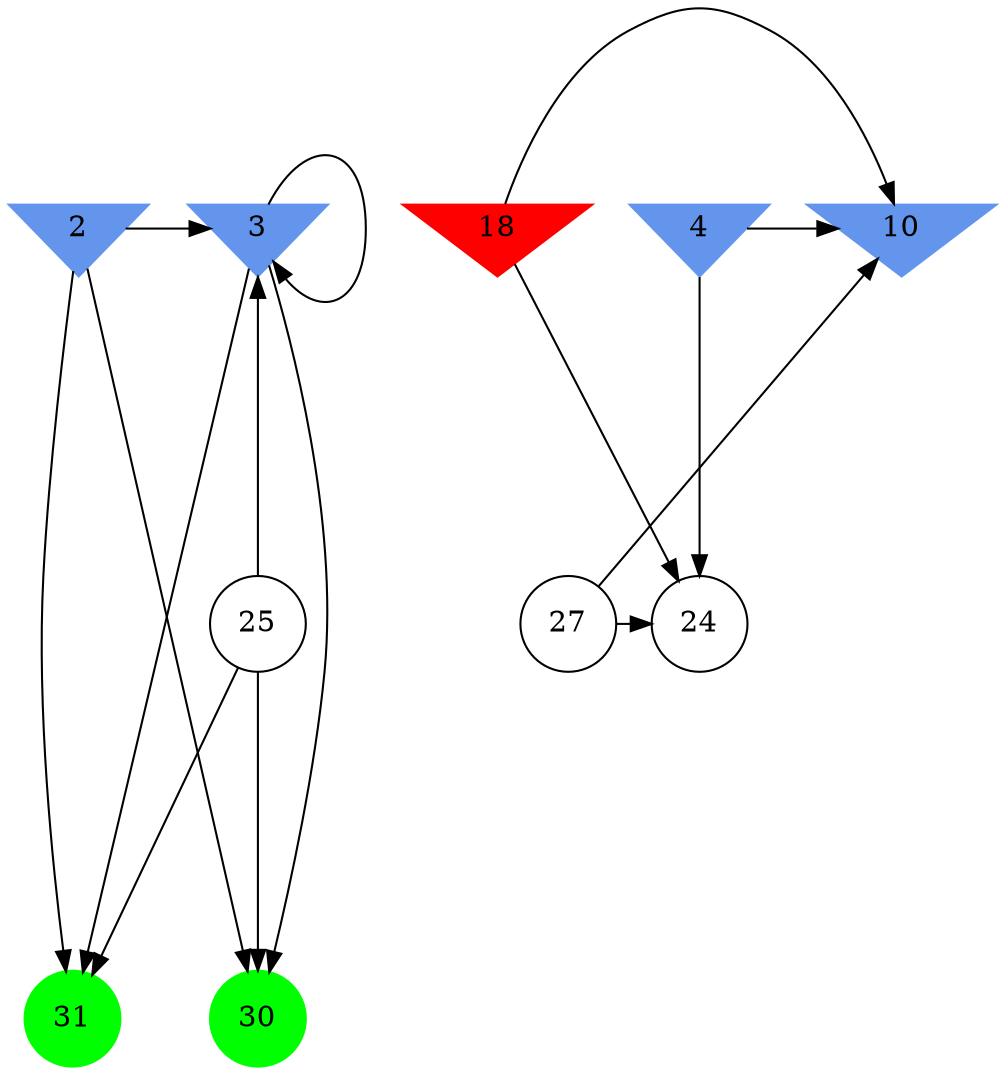 digraph brain {
	ranksep=2.0;
	2 [shape=invtriangle,style=filled,color=cornflowerblue];
	3 [shape=invtriangle,style=filled,color=cornflowerblue];
	4 [shape=invtriangle,style=filled,color=cornflowerblue];
	10 [shape=invtriangle,style=filled,color=cornflowerblue];
	18 [shape=invtriangle,style=filled,color=red];
	24 [shape=circle,color=black];
	25 [shape=circle,color=black];
	27 [shape=circle,color=black];
	30 [shape=circle,style=filled,color=green];
	31 [shape=circle,style=filled,color=green];
	2	->	31;
	2	->	3;
	2	->	30;
	3	->	31;
	3	->	3;
	3	->	30;
	25	->	31;
	25	->	3;
	25	->	30;
	27	->	10;
	27	->	24;
	18	->	10;
	18	->	24;
	4	->	10;
	4	->	24;
	{ rank=same; 2; 3; 4; 10; 18; }
	{ rank=same; 24; 25; 27; }
	{ rank=same; 30; 31; }
}
